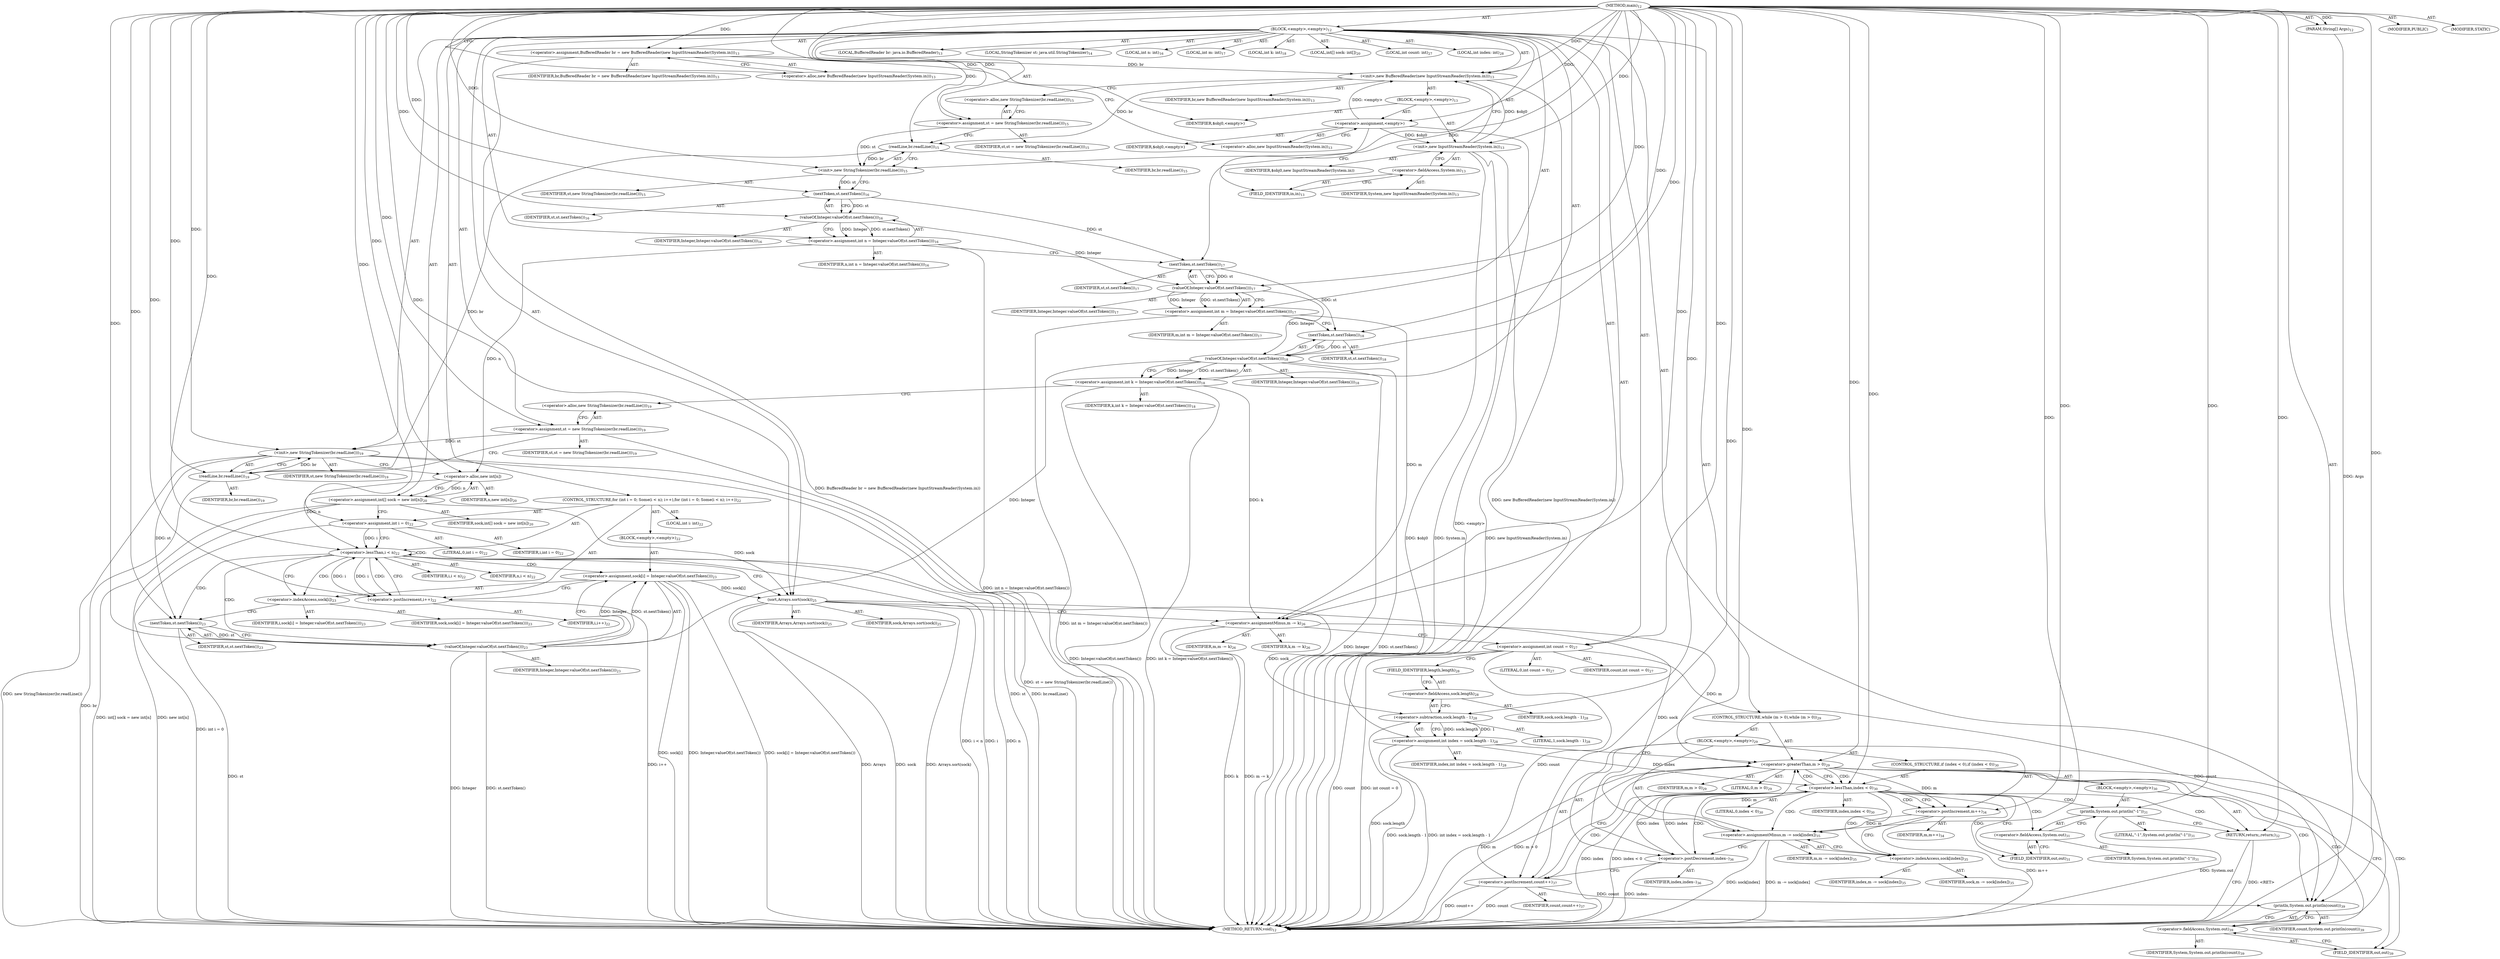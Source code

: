 digraph "main" {  
"22" [label = <(METHOD,main)<SUB>12</SUB>> ]
"23" [label = <(PARAM,String[] Args)<SUB>12</SUB>> ]
"24" [label = <(BLOCK,&lt;empty&gt;,&lt;empty&gt;)<SUB>12</SUB>> ]
"4" [label = <(LOCAL,BufferedReader br: java.io.BufferedReader)<SUB>13</SUB>> ]
"25" [label = <(&lt;operator&gt;.assignment,BufferedReader br = new BufferedReader(new InputStreamReader(System.in)))<SUB>13</SUB>> ]
"26" [label = <(IDENTIFIER,br,BufferedReader br = new BufferedReader(new InputStreamReader(System.in)))<SUB>13</SUB>> ]
"27" [label = <(&lt;operator&gt;.alloc,new BufferedReader(new InputStreamReader(System.in)))<SUB>13</SUB>> ]
"28" [label = <(&lt;init&gt;,new BufferedReader(new InputStreamReader(System.in)))<SUB>13</SUB>> ]
"3" [label = <(IDENTIFIER,br,new BufferedReader(new InputStreamReader(System.in)))<SUB>13</SUB>> ]
"29" [label = <(BLOCK,&lt;empty&gt;,&lt;empty&gt;)<SUB>13</SUB>> ]
"30" [label = <(&lt;operator&gt;.assignment,&lt;empty&gt;)> ]
"31" [label = <(IDENTIFIER,$obj0,&lt;empty&gt;)> ]
"32" [label = <(&lt;operator&gt;.alloc,new InputStreamReader(System.in))<SUB>13</SUB>> ]
"33" [label = <(&lt;init&gt;,new InputStreamReader(System.in))<SUB>13</SUB>> ]
"34" [label = <(IDENTIFIER,$obj0,new InputStreamReader(System.in))> ]
"35" [label = <(&lt;operator&gt;.fieldAccess,System.in)<SUB>13</SUB>> ]
"36" [label = <(IDENTIFIER,System,new InputStreamReader(System.in))<SUB>13</SUB>> ]
"37" [label = <(FIELD_IDENTIFIER,in,in)<SUB>13</SUB>> ]
"38" [label = <(IDENTIFIER,$obj0,&lt;empty&gt;)> ]
"6" [label = <(LOCAL,StringTokenizer st: java.util.StringTokenizer)<SUB>14</SUB>> ]
"39" [label = <(&lt;operator&gt;.assignment,st = new StringTokenizer(br.readLine()))<SUB>15</SUB>> ]
"40" [label = <(IDENTIFIER,st,st = new StringTokenizer(br.readLine()))<SUB>15</SUB>> ]
"41" [label = <(&lt;operator&gt;.alloc,new StringTokenizer(br.readLine()))<SUB>15</SUB>> ]
"42" [label = <(&lt;init&gt;,new StringTokenizer(br.readLine()))<SUB>15</SUB>> ]
"5" [label = <(IDENTIFIER,st,new StringTokenizer(br.readLine()))<SUB>15</SUB>> ]
"43" [label = <(readLine,br.readLine())<SUB>15</SUB>> ]
"44" [label = <(IDENTIFIER,br,br.readLine())<SUB>15</SUB>> ]
"45" [label = <(LOCAL,int n: int)<SUB>16</SUB>> ]
"46" [label = <(&lt;operator&gt;.assignment,int n = Integer.valueOf(st.nextToken()))<SUB>16</SUB>> ]
"47" [label = <(IDENTIFIER,n,int n = Integer.valueOf(st.nextToken()))<SUB>16</SUB>> ]
"48" [label = <(valueOf,Integer.valueOf(st.nextToken()))<SUB>16</SUB>> ]
"49" [label = <(IDENTIFIER,Integer,Integer.valueOf(st.nextToken()))<SUB>16</SUB>> ]
"50" [label = <(nextToken,st.nextToken())<SUB>16</SUB>> ]
"51" [label = <(IDENTIFIER,st,st.nextToken())<SUB>16</SUB>> ]
"52" [label = <(LOCAL,int m: int)<SUB>17</SUB>> ]
"53" [label = <(&lt;operator&gt;.assignment,int m = Integer.valueOf(st.nextToken()))<SUB>17</SUB>> ]
"54" [label = <(IDENTIFIER,m,int m = Integer.valueOf(st.nextToken()))<SUB>17</SUB>> ]
"55" [label = <(valueOf,Integer.valueOf(st.nextToken()))<SUB>17</SUB>> ]
"56" [label = <(IDENTIFIER,Integer,Integer.valueOf(st.nextToken()))<SUB>17</SUB>> ]
"57" [label = <(nextToken,st.nextToken())<SUB>17</SUB>> ]
"58" [label = <(IDENTIFIER,st,st.nextToken())<SUB>17</SUB>> ]
"59" [label = <(LOCAL,int k: int)<SUB>18</SUB>> ]
"60" [label = <(&lt;operator&gt;.assignment,int k = Integer.valueOf(st.nextToken()))<SUB>18</SUB>> ]
"61" [label = <(IDENTIFIER,k,int k = Integer.valueOf(st.nextToken()))<SUB>18</SUB>> ]
"62" [label = <(valueOf,Integer.valueOf(st.nextToken()))<SUB>18</SUB>> ]
"63" [label = <(IDENTIFIER,Integer,Integer.valueOf(st.nextToken()))<SUB>18</SUB>> ]
"64" [label = <(nextToken,st.nextToken())<SUB>18</SUB>> ]
"65" [label = <(IDENTIFIER,st,st.nextToken())<SUB>18</SUB>> ]
"66" [label = <(&lt;operator&gt;.assignment,st = new StringTokenizer(br.readLine()))<SUB>19</SUB>> ]
"67" [label = <(IDENTIFIER,st,st = new StringTokenizer(br.readLine()))<SUB>19</SUB>> ]
"68" [label = <(&lt;operator&gt;.alloc,new StringTokenizer(br.readLine()))<SUB>19</SUB>> ]
"69" [label = <(&lt;init&gt;,new StringTokenizer(br.readLine()))<SUB>19</SUB>> ]
"7" [label = <(IDENTIFIER,st,new StringTokenizer(br.readLine()))<SUB>19</SUB>> ]
"70" [label = <(readLine,br.readLine())<SUB>19</SUB>> ]
"71" [label = <(IDENTIFIER,br,br.readLine())<SUB>19</SUB>> ]
"72" [label = <(LOCAL,int[] sock: int[])<SUB>20</SUB>> ]
"73" [label = <(&lt;operator&gt;.assignment,int[] sock = new int[n])<SUB>20</SUB>> ]
"74" [label = <(IDENTIFIER,sock,int[] sock = new int[n])<SUB>20</SUB>> ]
"75" [label = <(&lt;operator&gt;.alloc,new int[n])> ]
"76" [label = <(IDENTIFIER,n,new int[n])<SUB>20</SUB>> ]
"77" [label = <(CONTROL_STRUCTURE,for (int i = 0; Some(i &lt; n); i++),for (int i = 0; Some(i &lt; n); i++))<SUB>22</SUB>> ]
"78" [label = <(LOCAL,int i: int)<SUB>22</SUB>> ]
"79" [label = <(&lt;operator&gt;.assignment,int i = 0)<SUB>22</SUB>> ]
"80" [label = <(IDENTIFIER,i,int i = 0)<SUB>22</SUB>> ]
"81" [label = <(LITERAL,0,int i = 0)<SUB>22</SUB>> ]
"82" [label = <(&lt;operator&gt;.lessThan,i &lt; n)<SUB>22</SUB>> ]
"83" [label = <(IDENTIFIER,i,i &lt; n)<SUB>22</SUB>> ]
"84" [label = <(IDENTIFIER,n,i &lt; n)<SUB>22</SUB>> ]
"85" [label = <(&lt;operator&gt;.postIncrement,i++)<SUB>22</SUB>> ]
"86" [label = <(IDENTIFIER,i,i++)<SUB>22</SUB>> ]
"87" [label = <(BLOCK,&lt;empty&gt;,&lt;empty&gt;)<SUB>22</SUB>> ]
"88" [label = <(&lt;operator&gt;.assignment,sock[i] = Integer.valueOf(st.nextToken()))<SUB>23</SUB>> ]
"89" [label = <(&lt;operator&gt;.indexAccess,sock[i])<SUB>23</SUB>> ]
"90" [label = <(IDENTIFIER,sock,sock[i] = Integer.valueOf(st.nextToken()))<SUB>23</SUB>> ]
"91" [label = <(IDENTIFIER,i,sock[i] = Integer.valueOf(st.nextToken()))<SUB>23</SUB>> ]
"92" [label = <(valueOf,Integer.valueOf(st.nextToken()))<SUB>23</SUB>> ]
"93" [label = <(IDENTIFIER,Integer,Integer.valueOf(st.nextToken()))<SUB>23</SUB>> ]
"94" [label = <(nextToken,st.nextToken())<SUB>23</SUB>> ]
"95" [label = <(IDENTIFIER,st,st.nextToken())<SUB>23</SUB>> ]
"96" [label = <(sort,Arrays.sort(sock))<SUB>25</SUB>> ]
"97" [label = <(IDENTIFIER,Arrays,Arrays.sort(sock))<SUB>25</SUB>> ]
"98" [label = <(IDENTIFIER,sock,Arrays.sort(sock))<SUB>25</SUB>> ]
"99" [label = <(&lt;operator&gt;.assignmentMinus,m -= k)<SUB>26</SUB>> ]
"100" [label = <(IDENTIFIER,m,m -= k)<SUB>26</SUB>> ]
"101" [label = <(IDENTIFIER,k,m -= k)<SUB>26</SUB>> ]
"102" [label = <(LOCAL,int count: int)<SUB>27</SUB>> ]
"103" [label = <(&lt;operator&gt;.assignment,int count = 0)<SUB>27</SUB>> ]
"104" [label = <(IDENTIFIER,count,int count = 0)<SUB>27</SUB>> ]
"105" [label = <(LITERAL,0,int count = 0)<SUB>27</SUB>> ]
"106" [label = <(LOCAL,int index: int)<SUB>28</SUB>> ]
"107" [label = <(&lt;operator&gt;.assignment,int index = sock.length - 1)<SUB>28</SUB>> ]
"108" [label = <(IDENTIFIER,index,int index = sock.length - 1)<SUB>28</SUB>> ]
"109" [label = <(&lt;operator&gt;.subtraction,sock.length - 1)<SUB>28</SUB>> ]
"110" [label = <(&lt;operator&gt;.fieldAccess,sock.length)<SUB>28</SUB>> ]
"111" [label = <(IDENTIFIER,sock,sock.length - 1)<SUB>28</SUB>> ]
"112" [label = <(FIELD_IDENTIFIER,length,length)<SUB>28</SUB>> ]
"113" [label = <(LITERAL,1,sock.length - 1)<SUB>28</SUB>> ]
"114" [label = <(CONTROL_STRUCTURE,while (m &gt; 0),while (m &gt; 0))<SUB>29</SUB>> ]
"115" [label = <(&lt;operator&gt;.greaterThan,m &gt; 0)<SUB>29</SUB>> ]
"116" [label = <(IDENTIFIER,m,m &gt; 0)<SUB>29</SUB>> ]
"117" [label = <(LITERAL,0,m &gt; 0)<SUB>29</SUB>> ]
"118" [label = <(BLOCK,&lt;empty&gt;,&lt;empty&gt;)<SUB>29</SUB>> ]
"119" [label = <(CONTROL_STRUCTURE,if (index &lt; 0),if (index &lt; 0))<SUB>30</SUB>> ]
"120" [label = <(&lt;operator&gt;.lessThan,index &lt; 0)<SUB>30</SUB>> ]
"121" [label = <(IDENTIFIER,index,index &lt; 0)<SUB>30</SUB>> ]
"122" [label = <(LITERAL,0,index &lt; 0)<SUB>30</SUB>> ]
"123" [label = <(BLOCK,&lt;empty&gt;,&lt;empty&gt;)<SUB>30</SUB>> ]
"124" [label = <(println,System.out.println(&quot;-1&quot;))<SUB>31</SUB>> ]
"125" [label = <(&lt;operator&gt;.fieldAccess,System.out)<SUB>31</SUB>> ]
"126" [label = <(IDENTIFIER,System,System.out.println(&quot;-1&quot;))<SUB>31</SUB>> ]
"127" [label = <(FIELD_IDENTIFIER,out,out)<SUB>31</SUB>> ]
"128" [label = <(LITERAL,&quot;-1&quot;,System.out.println(&quot;-1&quot;))<SUB>31</SUB>> ]
"129" [label = <(RETURN,return;,return;)<SUB>32</SUB>> ]
"130" [label = <(&lt;operator&gt;.postIncrement,m++)<SUB>34</SUB>> ]
"131" [label = <(IDENTIFIER,m,m++)<SUB>34</SUB>> ]
"132" [label = <(&lt;operator&gt;.assignmentMinus,m -= sock[index])<SUB>35</SUB>> ]
"133" [label = <(IDENTIFIER,m,m -= sock[index])<SUB>35</SUB>> ]
"134" [label = <(&lt;operator&gt;.indexAccess,sock[index])<SUB>35</SUB>> ]
"135" [label = <(IDENTIFIER,sock,m -= sock[index])<SUB>35</SUB>> ]
"136" [label = <(IDENTIFIER,index,m -= sock[index])<SUB>35</SUB>> ]
"137" [label = <(&lt;operator&gt;.postDecrement,index--)<SUB>36</SUB>> ]
"138" [label = <(IDENTIFIER,index,index--)<SUB>36</SUB>> ]
"139" [label = <(&lt;operator&gt;.postIncrement,count++)<SUB>37</SUB>> ]
"140" [label = <(IDENTIFIER,count,count++)<SUB>37</SUB>> ]
"141" [label = <(println,System.out.println(count))<SUB>39</SUB>> ]
"142" [label = <(&lt;operator&gt;.fieldAccess,System.out)<SUB>39</SUB>> ]
"143" [label = <(IDENTIFIER,System,System.out.println(count))<SUB>39</SUB>> ]
"144" [label = <(FIELD_IDENTIFIER,out,out)<SUB>39</SUB>> ]
"145" [label = <(IDENTIFIER,count,System.out.println(count))<SUB>39</SUB>> ]
"146" [label = <(MODIFIER,PUBLIC)> ]
"147" [label = <(MODIFIER,STATIC)> ]
"148" [label = <(METHOD_RETURN,void)<SUB>12</SUB>> ]
  "22" -> "23"  [ label = "AST: "] 
  "22" -> "24"  [ label = "AST: "] 
  "22" -> "146"  [ label = "AST: "] 
  "22" -> "147"  [ label = "AST: "] 
  "22" -> "148"  [ label = "AST: "] 
  "24" -> "4"  [ label = "AST: "] 
  "24" -> "25"  [ label = "AST: "] 
  "24" -> "28"  [ label = "AST: "] 
  "24" -> "6"  [ label = "AST: "] 
  "24" -> "39"  [ label = "AST: "] 
  "24" -> "42"  [ label = "AST: "] 
  "24" -> "45"  [ label = "AST: "] 
  "24" -> "46"  [ label = "AST: "] 
  "24" -> "52"  [ label = "AST: "] 
  "24" -> "53"  [ label = "AST: "] 
  "24" -> "59"  [ label = "AST: "] 
  "24" -> "60"  [ label = "AST: "] 
  "24" -> "66"  [ label = "AST: "] 
  "24" -> "69"  [ label = "AST: "] 
  "24" -> "72"  [ label = "AST: "] 
  "24" -> "73"  [ label = "AST: "] 
  "24" -> "77"  [ label = "AST: "] 
  "24" -> "96"  [ label = "AST: "] 
  "24" -> "99"  [ label = "AST: "] 
  "24" -> "102"  [ label = "AST: "] 
  "24" -> "103"  [ label = "AST: "] 
  "24" -> "106"  [ label = "AST: "] 
  "24" -> "107"  [ label = "AST: "] 
  "24" -> "114"  [ label = "AST: "] 
  "24" -> "141"  [ label = "AST: "] 
  "25" -> "26"  [ label = "AST: "] 
  "25" -> "27"  [ label = "AST: "] 
  "28" -> "3"  [ label = "AST: "] 
  "28" -> "29"  [ label = "AST: "] 
  "29" -> "30"  [ label = "AST: "] 
  "29" -> "33"  [ label = "AST: "] 
  "29" -> "38"  [ label = "AST: "] 
  "30" -> "31"  [ label = "AST: "] 
  "30" -> "32"  [ label = "AST: "] 
  "33" -> "34"  [ label = "AST: "] 
  "33" -> "35"  [ label = "AST: "] 
  "35" -> "36"  [ label = "AST: "] 
  "35" -> "37"  [ label = "AST: "] 
  "39" -> "40"  [ label = "AST: "] 
  "39" -> "41"  [ label = "AST: "] 
  "42" -> "5"  [ label = "AST: "] 
  "42" -> "43"  [ label = "AST: "] 
  "43" -> "44"  [ label = "AST: "] 
  "46" -> "47"  [ label = "AST: "] 
  "46" -> "48"  [ label = "AST: "] 
  "48" -> "49"  [ label = "AST: "] 
  "48" -> "50"  [ label = "AST: "] 
  "50" -> "51"  [ label = "AST: "] 
  "53" -> "54"  [ label = "AST: "] 
  "53" -> "55"  [ label = "AST: "] 
  "55" -> "56"  [ label = "AST: "] 
  "55" -> "57"  [ label = "AST: "] 
  "57" -> "58"  [ label = "AST: "] 
  "60" -> "61"  [ label = "AST: "] 
  "60" -> "62"  [ label = "AST: "] 
  "62" -> "63"  [ label = "AST: "] 
  "62" -> "64"  [ label = "AST: "] 
  "64" -> "65"  [ label = "AST: "] 
  "66" -> "67"  [ label = "AST: "] 
  "66" -> "68"  [ label = "AST: "] 
  "69" -> "7"  [ label = "AST: "] 
  "69" -> "70"  [ label = "AST: "] 
  "70" -> "71"  [ label = "AST: "] 
  "73" -> "74"  [ label = "AST: "] 
  "73" -> "75"  [ label = "AST: "] 
  "75" -> "76"  [ label = "AST: "] 
  "77" -> "78"  [ label = "AST: "] 
  "77" -> "79"  [ label = "AST: "] 
  "77" -> "82"  [ label = "AST: "] 
  "77" -> "85"  [ label = "AST: "] 
  "77" -> "87"  [ label = "AST: "] 
  "79" -> "80"  [ label = "AST: "] 
  "79" -> "81"  [ label = "AST: "] 
  "82" -> "83"  [ label = "AST: "] 
  "82" -> "84"  [ label = "AST: "] 
  "85" -> "86"  [ label = "AST: "] 
  "87" -> "88"  [ label = "AST: "] 
  "88" -> "89"  [ label = "AST: "] 
  "88" -> "92"  [ label = "AST: "] 
  "89" -> "90"  [ label = "AST: "] 
  "89" -> "91"  [ label = "AST: "] 
  "92" -> "93"  [ label = "AST: "] 
  "92" -> "94"  [ label = "AST: "] 
  "94" -> "95"  [ label = "AST: "] 
  "96" -> "97"  [ label = "AST: "] 
  "96" -> "98"  [ label = "AST: "] 
  "99" -> "100"  [ label = "AST: "] 
  "99" -> "101"  [ label = "AST: "] 
  "103" -> "104"  [ label = "AST: "] 
  "103" -> "105"  [ label = "AST: "] 
  "107" -> "108"  [ label = "AST: "] 
  "107" -> "109"  [ label = "AST: "] 
  "109" -> "110"  [ label = "AST: "] 
  "109" -> "113"  [ label = "AST: "] 
  "110" -> "111"  [ label = "AST: "] 
  "110" -> "112"  [ label = "AST: "] 
  "114" -> "115"  [ label = "AST: "] 
  "114" -> "118"  [ label = "AST: "] 
  "115" -> "116"  [ label = "AST: "] 
  "115" -> "117"  [ label = "AST: "] 
  "118" -> "119"  [ label = "AST: "] 
  "118" -> "130"  [ label = "AST: "] 
  "118" -> "132"  [ label = "AST: "] 
  "118" -> "137"  [ label = "AST: "] 
  "118" -> "139"  [ label = "AST: "] 
  "119" -> "120"  [ label = "AST: "] 
  "119" -> "123"  [ label = "AST: "] 
  "120" -> "121"  [ label = "AST: "] 
  "120" -> "122"  [ label = "AST: "] 
  "123" -> "124"  [ label = "AST: "] 
  "123" -> "129"  [ label = "AST: "] 
  "124" -> "125"  [ label = "AST: "] 
  "124" -> "128"  [ label = "AST: "] 
  "125" -> "126"  [ label = "AST: "] 
  "125" -> "127"  [ label = "AST: "] 
  "130" -> "131"  [ label = "AST: "] 
  "132" -> "133"  [ label = "AST: "] 
  "132" -> "134"  [ label = "AST: "] 
  "134" -> "135"  [ label = "AST: "] 
  "134" -> "136"  [ label = "AST: "] 
  "137" -> "138"  [ label = "AST: "] 
  "139" -> "140"  [ label = "AST: "] 
  "141" -> "142"  [ label = "AST: "] 
  "141" -> "145"  [ label = "AST: "] 
  "142" -> "143"  [ label = "AST: "] 
  "142" -> "144"  [ label = "AST: "] 
  "25" -> "32"  [ label = "CFG: "] 
  "28" -> "41"  [ label = "CFG: "] 
  "39" -> "43"  [ label = "CFG: "] 
  "42" -> "50"  [ label = "CFG: "] 
  "46" -> "57"  [ label = "CFG: "] 
  "53" -> "64"  [ label = "CFG: "] 
  "60" -> "68"  [ label = "CFG: "] 
  "66" -> "70"  [ label = "CFG: "] 
  "69" -> "75"  [ label = "CFG: "] 
  "73" -> "79"  [ label = "CFG: "] 
  "96" -> "99"  [ label = "CFG: "] 
  "99" -> "103"  [ label = "CFG: "] 
  "103" -> "112"  [ label = "CFG: "] 
  "107" -> "115"  [ label = "CFG: "] 
  "141" -> "148"  [ label = "CFG: "] 
  "27" -> "25"  [ label = "CFG: "] 
  "41" -> "39"  [ label = "CFG: "] 
  "43" -> "42"  [ label = "CFG: "] 
  "48" -> "46"  [ label = "CFG: "] 
  "55" -> "53"  [ label = "CFG: "] 
  "62" -> "60"  [ label = "CFG: "] 
  "68" -> "66"  [ label = "CFG: "] 
  "70" -> "69"  [ label = "CFG: "] 
  "75" -> "73"  [ label = "CFG: "] 
  "79" -> "82"  [ label = "CFG: "] 
  "82" -> "89"  [ label = "CFG: "] 
  "82" -> "96"  [ label = "CFG: "] 
  "85" -> "82"  [ label = "CFG: "] 
  "109" -> "107"  [ label = "CFG: "] 
  "115" -> "120"  [ label = "CFG: "] 
  "115" -> "144"  [ label = "CFG: "] 
  "142" -> "141"  [ label = "CFG: "] 
  "30" -> "37"  [ label = "CFG: "] 
  "33" -> "28"  [ label = "CFG: "] 
  "50" -> "48"  [ label = "CFG: "] 
  "57" -> "55"  [ label = "CFG: "] 
  "64" -> "62"  [ label = "CFG: "] 
  "88" -> "85"  [ label = "CFG: "] 
  "110" -> "109"  [ label = "CFG: "] 
  "130" -> "134"  [ label = "CFG: "] 
  "132" -> "137"  [ label = "CFG: "] 
  "137" -> "139"  [ label = "CFG: "] 
  "139" -> "115"  [ label = "CFG: "] 
  "144" -> "142"  [ label = "CFG: "] 
  "32" -> "30"  [ label = "CFG: "] 
  "35" -> "33"  [ label = "CFG: "] 
  "89" -> "94"  [ label = "CFG: "] 
  "92" -> "88"  [ label = "CFG: "] 
  "112" -> "110"  [ label = "CFG: "] 
  "120" -> "127"  [ label = "CFG: "] 
  "120" -> "130"  [ label = "CFG: "] 
  "134" -> "132"  [ label = "CFG: "] 
  "37" -> "35"  [ label = "CFG: "] 
  "94" -> "92"  [ label = "CFG: "] 
  "124" -> "129"  [ label = "CFG: "] 
  "129" -> "148"  [ label = "CFG: "] 
  "125" -> "124"  [ label = "CFG: "] 
  "127" -> "125"  [ label = "CFG: "] 
  "22" -> "27"  [ label = "CFG: "] 
  "129" -> "148"  [ label = "DDG: &lt;RET&gt;"] 
  "23" -> "148"  [ label = "DDG: Args"] 
  "25" -> "148"  [ label = "DDG: BufferedReader br = new BufferedReader(new InputStreamReader(System.in))"] 
  "30" -> "148"  [ label = "DDG: &lt;empty&gt;"] 
  "33" -> "148"  [ label = "DDG: $obj0"] 
  "33" -> "148"  [ label = "DDG: System.in"] 
  "33" -> "148"  [ label = "DDG: new InputStreamReader(System.in)"] 
  "28" -> "148"  [ label = "DDG: new BufferedReader(new InputStreamReader(System.in))"] 
  "46" -> "148"  [ label = "DDG: int n = Integer.valueOf(st.nextToken())"] 
  "53" -> "148"  [ label = "DDG: int m = Integer.valueOf(st.nextToken())"] 
  "62" -> "148"  [ label = "DDG: Integer"] 
  "62" -> "148"  [ label = "DDG: st.nextToken()"] 
  "60" -> "148"  [ label = "DDG: Integer.valueOf(st.nextToken())"] 
  "60" -> "148"  [ label = "DDG: int k = Integer.valueOf(st.nextToken())"] 
  "66" -> "148"  [ label = "DDG: st = new StringTokenizer(br.readLine())"] 
  "69" -> "148"  [ label = "DDG: st"] 
  "70" -> "148"  [ label = "DDG: br"] 
  "69" -> "148"  [ label = "DDG: br.readLine()"] 
  "69" -> "148"  [ label = "DDG: new StringTokenizer(br.readLine())"] 
  "73" -> "148"  [ label = "DDG: new int[n]"] 
  "73" -> "148"  [ label = "DDG: int[] sock = new int[n]"] 
  "79" -> "148"  [ label = "DDG: int i = 0"] 
  "82" -> "148"  [ label = "DDG: i"] 
  "82" -> "148"  [ label = "DDG: n"] 
  "82" -> "148"  [ label = "DDG: i &lt; n"] 
  "96" -> "148"  [ label = "DDG: sock"] 
  "96" -> "148"  [ label = "DDG: Arrays.sort(sock)"] 
  "99" -> "148"  [ label = "DDG: k"] 
  "99" -> "148"  [ label = "DDG: m -= k"] 
  "103" -> "148"  [ label = "DDG: count"] 
  "103" -> "148"  [ label = "DDG: int count = 0"] 
  "109" -> "148"  [ label = "DDG: sock.length"] 
  "107" -> "148"  [ label = "DDG: sock.length - 1"] 
  "107" -> "148"  [ label = "DDG: int index = sock.length - 1"] 
  "115" -> "148"  [ label = "DDG: m"] 
  "115" -> "148"  [ label = "DDG: m &gt; 0"] 
  "120" -> "148"  [ label = "DDG: index"] 
  "120" -> "148"  [ label = "DDG: index &lt; 0"] 
  "130" -> "148"  [ label = "DDG: m++"] 
  "132" -> "148"  [ label = "DDG: sock[index]"] 
  "132" -> "148"  [ label = "DDG: m -= sock[index]"] 
  "137" -> "148"  [ label = "DDG: index--"] 
  "139" -> "148"  [ label = "DDG: count"] 
  "139" -> "148"  [ label = "DDG: count++"] 
  "124" -> "148"  [ label = "DDG: System.out"] 
  "88" -> "148"  [ label = "DDG: sock[i]"] 
  "92" -> "148"  [ label = "DDG: Integer"] 
  "94" -> "148"  [ label = "DDG: st"] 
  "92" -> "148"  [ label = "DDG: st.nextToken()"] 
  "88" -> "148"  [ label = "DDG: Integer.valueOf(st.nextToken())"] 
  "88" -> "148"  [ label = "DDG: sock[i] = Integer.valueOf(st.nextToken())"] 
  "85" -> "148"  [ label = "DDG: i++"] 
  "96" -> "148"  [ label = "DDG: Arrays"] 
  "22" -> "23"  [ label = "DDG: "] 
  "22" -> "25"  [ label = "DDG: "] 
  "22" -> "39"  [ label = "DDG: "] 
  "48" -> "46"  [ label = "DDG: Integer"] 
  "48" -> "46"  [ label = "DDG: st.nextToken()"] 
  "55" -> "53"  [ label = "DDG: Integer"] 
  "55" -> "53"  [ label = "DDG: st.nextToken()"] 
  "62" -> "60"  [ label = "DDG: Integer"] 
  "62" -> "60"  [ label = "DDG: st.nextToken()"] 
  "22" -> "66"  [ label = "DDG: "] 
  "75" -> "73"  [ label = "DDG: n"] 
  "60" -> "99"  [ label = "DDG: k"] 
  "22" -> "99"  [ label = "DDG: "] 
  "22" -> "103"  [ label = "DDG: "] 
  "109" -> "107"  [ label = "DDG: sock.length"] 
  "109" -> "107"  [ label = "DDG: 1"] 
  "25" -> "28"  [ label = "DDG: br"] 
  "22" -> "28"  [ label = "DDG: "] 
  "30" -> "28"  [ label = "DDG: &lt;empty&gt;"] 
  "33" -> "28"  [ label = "DDG: $obj0"] 
  "39" -> "42"  [ label = "DDG: st"] 
  "22" -> "42"  [ label = "DDG: "] 
  "43" -> "42"  [ label = "DDG: br"] 
  "66" -> "69"  [ label = "DDG: st"] 
  "22" -> "69"  [ label = "DDG: "] 
  "70" -> "69"  [ label = "DDG: br"] 
  "22" -> "79"  [ label = "DDG: "] 
  "22" -> "96"  [ label = "DDG: "] 
  "73" -> "96"  [ label = "DDG: sock"] 
  "88" -> "96"  [ label = "DDG: sock[i]"] 
  "53" -> "99"  [ label = "DDG: m"] 
  "103" -> "141"  [ label = "DDG: count"] 
  "139" -> "141"  [ label = "DDG: count"] 
  "22" -> "141"  [ label = "DDG: "] 
  "22" -> "30"  [ label = "DDG: "] 
  "22" -> "38"  [ label = "DDG: "] 
  "28" -> "43"  [ label = "DDG: br"] 
  "22" -> "43"  [ label = "DDG: "] 
  "22" -> "48"  [ label = "DDG: "] 
  "50" -> "48"  [ label = "DDG: st"] 
  "48" -> "55"  [ label = "DDG: Integer"] 
  "22" -> "55"  [ label = "DDG: "] 
  "57" -> "55"  [ label = "DDG: st"] 
  "55" -> "62"  [ label = "DDG: Integer"] 
  "22" -> "62"  [ label = "DDG: "] 
  "64" -> "62"  [ label = "DDG: st"] 
  "43" -> "70"  [ label = "DDG: br"] 
  "22" -> "70"  [ label = "DDG: "] 
  "46" -> "75"  [ label = "DDG: n"] 
  "22" -> "75"  [ label = "DDG: "] 
  "79" -> "82"  [ label = "DDG: i"] 
  "85" -> "82"  [ label = "DDG: i"] 
  "22" -> "82"  [ label = "DDG: "] 
  "75" -> "82"  [ label = "DDG: n"] 
  "82" -> "85"  [ label = "DDG: i"] 
  "22" -> "85"  [ label = "DDG: "] 
  "92" -> "88"  [ label = "DDG: Integer"] 
  "92" -> "88"  [ label = "DDG: st.nextToken()"] 
  "96" -> "109"  [ label = "DDG: sock"] 
  "22" -> "109"  [ label = "DDG: "] 
  "99" -> "115"  [ label = "DDG: m"] 
  "132" -> "115"  [ label = "DDG: m"] 
  "22" -> "115"  [ label = "DDG: "] 
  "96" -> "132"  [ label = "DDG: sock"] 
  "30" -> "33"  [ label = "DDG: $obj0"] 
  "22" -> "33"  [ label = "DDG: "] 
  "42" -> "50"  [ label = "DDG: st"] 
  "22" -> "50"  [ label = "DDG: "] 
  "50" -> "57"  [ label = "DDG: st"] 
  "22" -> "57"  [ label = "DDG: "] 
  "57" -> "64"  [ label = "DDG: st"] 
  "22" -> "64"  [ label = "DDG: "] 
  "115" -> "130"  [ label = "DDG: m"] 
  "22" -> "130"  [ label = "DDG: "] 
  "130" -> "132"  [ label = "DDG: m"] 
  "22" -> "132"  [ label = "DDG: "] 
  "120" -> "137"  [ label = "DDG: index"] 
  "22" -> "137"  [ label = "DDG: "] 
  "103" -> "139"  [ label = "DDG: count"] 
  "22" -> "139"  [ label = "DDG: "] 
  "62" -> "92"  [ label = "DDG: Integer"] 
  "22" -> "92"  [ label = "DDG: "] 
  "94" -> "92"  [ label = "DDG: st"] 
  "107" -> "120"  [ label = "DDG: index"] 
  "137" -> "120"  [ label = "DDG: index"] 
  "22" -> "120"  [ label = "DDG: "] 
  "22" -> "129"  [ label = "DDG: "] 
  "69" -> "94"  [ label = "DDG: st"] 
  "22" -> "94"  [ label = "DDG: "] 
  "22" -> "124"  [ label = "DDG: "] 
  "82" -> "94"  [ label = "CDG: "] 
  "82" -> "89"  [ label = "CDG: "] 
  "82" -> "85"  [ label = "CDG: "] 
  "82" -> "88"  [ label = "CDG: "] 
  "82" -> "92"  [ label = "CDG: "] 
  "82" -> "82"  [ label = "CDG: "] 
  "115" -> "141"  [ label = "CDG: "] 
  "115" -> "120"  [ label = "CDG: "] 
  "115" -> "142"  [ label = "CDG: "] 
  "115" -> "144"  [ label = "CDG: "] 
  "120" -> "115"  [ label = "CDG: "] 
  "120" -> "130"  [ label = "CDG: "] 
  "120" -> "132"  [ label = "CDG: "] 
  "120" -> "127"  [ label = "CDG: "] 
  "120" -> "139"  [ label = "CDG: "] 
  "120" -> "129"  [ label = "CDG: "] 
  "120" -> "134"  [ label = "CDG: "] 
  "120" -> "124"  [ label = "CDG: "] 
  "120" -> "125"  [ label = "CDG: "] 
  "120" -> "137"  [ label = "CDG: "] 
}
